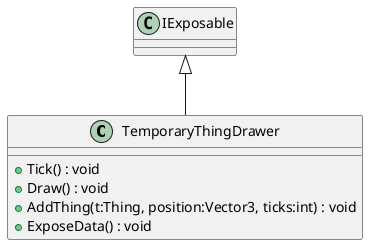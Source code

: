 @startuml
class TemporaryThingDrawer {
    + Tick() : void
    + Draw() : void
    + AddThing(t:Thing, position:Vector3, ticks:int) : void
    + ExposeData() : void
}
IExposable <|-- TemporaryThingDrawer
@enduml
